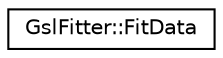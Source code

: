 digraph "Graphical Class Hierarchy"
{
  edge [fontname="Helvetica",fontsize="10",labelfontname="Helvetica",labelfontsize="10"];
  node [fontname="Helvetica",fontsize="10",shape=record];
  rankdir="LR";
  Node1 [label="GslFitter::FitData",height=0.2,width=0.4,color="black", fillcolor="white", style="filled",URL="$d1/d80/struct_gsl_fitter_1_1_fit_data.html",tooltip="Structure necessary for the GSL fitting routines. "];
}
